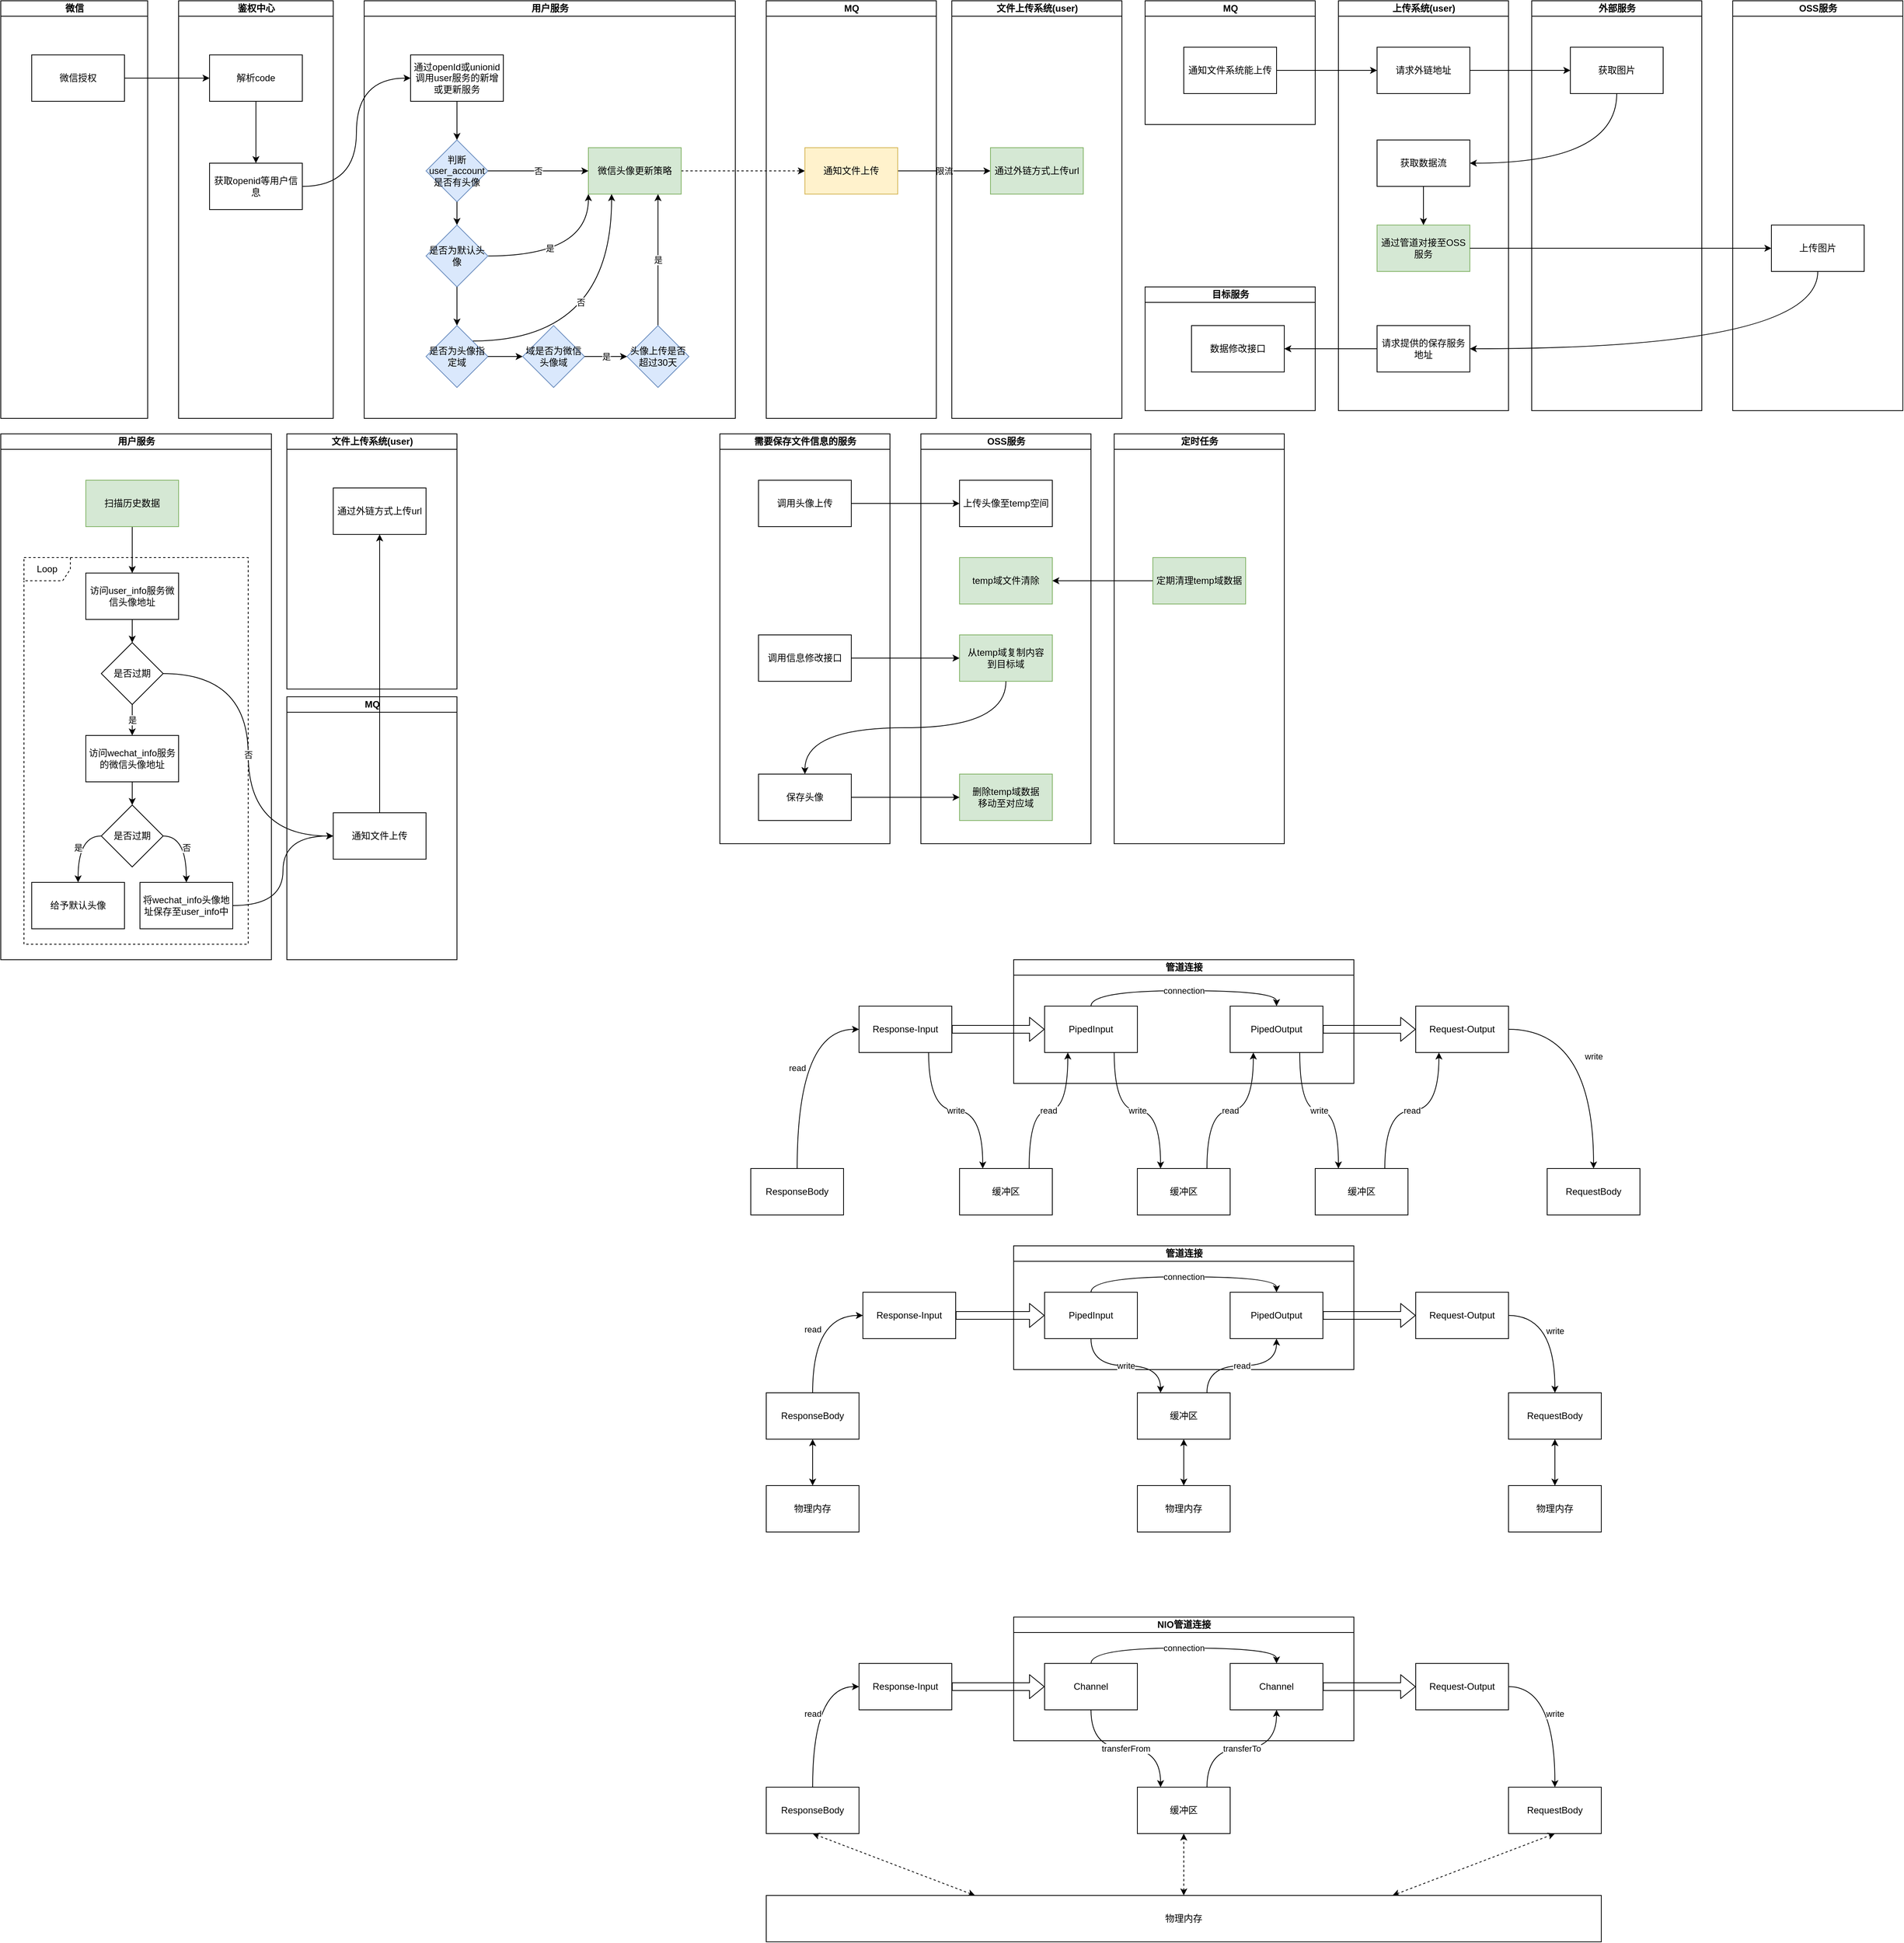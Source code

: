 <mxfile version="12.4.3" type="github" pages="1">
  <diagram id="5QiOQKNCq6tEFeVftK_o" name="第 1 页">
    <mxGraphModel dx="2013" dy="872" grid="1" gridSize="10" guides="1" tooltips="1" connect="1" arrows="1" fold="1" page="1" pageScale="1" pageWidth="1400" pageHeight="850" math="0" shadow="0">
      <root>
        <mxCell id="0"/>
        <mxCell id="1" parent="0"/>
        <mxCell id="8ZZjffh4FhQhodE5l19A-6" style="edgeStyle=orthogonalEdgeStyle;orthogonalLoop=1;jettySize=auto;html=1;exitX=1;exitY=0.5;exitDx=0;exitDy=0;curved=1;" parent="1" source="8ZZjffh4FhQhodE5l19A-4" target="8ZZjffh4FhQhodE5l19A-5" edge="1">
          <mxGeometry relative="1" as="geometry"/>
        </mxCell>
        <mxCell id="8ZZjffh4FhQhodE5l19A-25" style="edgeStyle=orthogonalEdgeStyle;orthogonalLoop=1;jettySize=auto;html=1;entryX=0;entryY=0.5;entryDx=0;entryDy=0;curved=1;dashed=1;exitX=1;exitY=0.5;exitDx=0;exitDy=0;" parent="1" source="8ZZjffh4FhQhodE5l19A-19" target="8ZZjffh4FhQhodE5l19A-23" edge="1">
          <mxGeometry relative="1" as="geometry">
            <mxPoint x="1370" y="290" as="sourcePoint"/>
          </mxGeometry>
        </mxCell>
        <mxCell id="8ZZjffh4FhQhodE5l19A-24" value="限流" style="edgeStyle=orthogonalEdgeStyle;orthogonalLoop=1;jettySize=auto;html=1;exitX=1;exitY=0.5;exitDx=0;exitDy=0;entryX=0;entryY=0.5;entryDx=0;entryDy=0;curved=1;" parent="1" source="8ZZjffh4FhQhodE5l19A-23" target="8ZZjffh4FhQhodE5l19A-21" edge="1">
          <mxGeometry relative="1" as="geometry"/>
        </mxCell>
        <mxCell id="8ZZjffh4FhQhodE5l19A-26" value="微信" style="swimlane;html=1;startSize=20;horizontal=1;containerType=tree;" parent="1" vertex="1">
          <mxGeometry x="450" y="70" width="190" height="540" as="geometry"/>
        </mxCell>
        <mxCell id="8ZZjffh4FhQhodE5l19A-4" value="微信授权" style="rounded=0;whiteSpace=wrap;html=1;" parent="8ZZjffh4FhQhodE5l19A-26" vertex="1">
          <mxGeometry x="40" y="70" width="120" height="60" as="geometry"/>
        </mxCell>
        <mxCell id="8ZZjffh4FhQhodE5l19A-27" value="鉴权中心" style="swimlane;html=1;startSize=20;horizontal=1;containerType=tree;" parent="1" vertex="1">
          <mxGeometry x="680" y="70" width="200" height="540" as="geometry"/>
        </mxCell>
        <mxCell id="8ZZjffh4FhQhodE5l19A-5" value="解析code" style="rounded=0;whiteSpace=wrap;html=1;" parent="8ZZjffh4FhQhodE5l19A-27" vertex="1">
          <mxGeometry x="40" y="70" width="120" height="60" as="geometry"/>
        </mxCell>
        <mxCell id="8ZZjffh4FhQhodE5l19A-11" value="获取openid等用户信息" style="rounded=0;whiteSpace=wrap;html=1;" parent="8ZZjffh4FhQhodE5l19A-27" vertex="1">
          <mxGeometry x="40" y="210" width="120" height="60" as="geometry"/>
        </mxCell>
        <mxCell id="8ZZjffh4FhQhodE5l19A-12" value="" style="edgeStyle=orthogonalEdgeStyle;orthogonalLoop=1;jettySize=auto;html=1;curved=1;" parent="8ZZjffh4FhQhodE5l19A-27" source="8ZZjffh4FhQhodE5l19A-5" target="8ZZjffh4FhQhodE5l19A-11" edge="1">
          <mxGeometry relative="1" as="geometry"/>
        </mxCell>
        <mxCell id="8ZZjffh4FhQhodE5l19A-33" value="用户服务" style="swimlane;html=1;startSize=20;horizontal=1;containerType=tree;" parent="1" vertex="1">
          <mxGeometry x="920" y="70" width="480" height="540" as="geometry"/>
        </mxCell>
        <mxCell id="8ZZjffh4FhQhodE5l19A-10" value="通过openId或unionid调用user服务的新增或更新服务" style="rounded=0;whiteSpace=wrap;html=1;" parent="8ZZjffh4FhQhodE5l19A-33" vertex="1">
          <mxGeometry x="60" y="70" width="120" height="60" as="geometry"/>
        </mxCell>
        <mxCell id="8ZZjffh4FhQhodE5l19A-17" value="判断user_account是否有头像" style="rhombus;whiteSpace=wrap;html=1;fillColor=#dae8fc;strokeColor=#6c8ebf;" parent="8ZZjffh4FhQhodE5l19A-33" vertex="1">
          <mxGeometry x="80" y="180" width="80" height="80" as="geometry"/>
        </mxCell>
        <mxCell id="8ZZjffh4FhQhodE5l19A-18" value="" style="edgeStyle=orthogonalEdgeStyle;orthogonalLoop=1;jettySize=auto;html=1;curved=1;" parent="8ZZjffh4FhQhodE5l19A-33" source="8ZZjffh4FhQhodE5l19A-10" target="8ZZjffh4FhQhodE5l19A-17" edge="1">
          <mxGeometry relative="1" as="geometry">
            <mxPoint x="470" y="190" as="sourcePoint"/>
            <mxPoint x="470" y="270" as="targetPoint"/>
          </mxGeometry>
        </mxCell>
        <mxCell id="8ZZjffh4FhQhodE5l19A-19" value="微信头像更新策略" style="rounded=0;whiteSpace=wrap;html=1;fillColor=#d5e8d4;strokeColor=#82b366;" parent="8ZZjffh4FhQhodE5l19A-33" vertex="1">
          <mxGeometry x="290" y="190" width="120" height="60" as="geometry"/>
        </mxCell>
        <mxCell id="8ZZjffh4FhQhodE5l19A-20" value="否" style="edgeStyle=orthogonalEdgeStyle;orthogonalLoop=1;jettySize=auto;html=1;exitX=1;exitY=0.5;exitDx=0;exitDy=0;entryX=0;entryY=0.5;entryDx=0;entryDy=0;curved=1;" parent="8ZZjffh4FhQhodE5l19A-33" source="8ZZjffh4FhQhodE5l19A-17" target="8ZZjffh4FhQhodE5l19A-19" edge="1">
          <mxGeometry relative="1" as="geometry">
            <mxPoint x="580" y="380" as="targetPoint"/>
          </mxGeometry>
        </mxCell>
        <mxCell id="3Gr7L3NR13XdELTnvV_C-3" value="" style="edgeStyle=orthogonalEdgeStyle;orthogonalLoop=1;jettySize=auto;html=1;curved=1;" edge="1" target="3Gr7L3NR13XdELTnvV_C-4" source="8ZZjffh4FhQhodE5l19A-17" parent="8ZZjffh4FhQhodE5l19A-33">
          <mxGeometry relative="1" as="geometry">
            <mxPoint x="1390" y="160" as="sourcePoint"/>
            <mxPoint x="470" y="270" as="targetPoint"/>
          </mxGeometry>
        </mxCell>
        <mxCell id="3Gr7L3NR13XdELTnvV_C-5" value="是" style="edgeStyle=orthogonalEdgeStyle;orthogonalLoop=1;jettySize=auto;html=1;exitX=1;exitY=0.5;exitDx=0;exitDy=0;entryX=0;entryY=1;entryDx=0;entryDy=0;curved=1;" edge="1" parent="8ZZjffh4FhQhodE5l19A-33" source="3Gr7L3NR13XdELTnvV_C-4" target="8ZZjffh4FhQhodE5l19A-19">
          <mxGeometry x="-0.238" y="10" relative="1" as="geometry">
            <mxPoint as="offset"/>
          </mxGeometry>
        </mxCell>
        <mxCell id="3Gr7L3NR13XdELTnvV_C-4" value="是否为默认头像" style="rhombus;whiteSpace=wrap;html=1;fillColor=#dae8fc;strokeColor=#6c8ebf;" vertex="1" parent="8ZZjffh4FhQhodE5l19A-33">
          <mxGeometry x="80" y="290" width="80" height="80" as="geometry"/>
        </mxCell>
        <mxCell id="3Gr7L3NR13XdELTnvV_C-6" value="" style="edgeStyle=orthogonalEdgeStyle;orthogonalLoop=1;jettySize=auto;html=1;curved=1;" edge="1" target="3Gr7L3NR13XdELTnvV_C-7" source="3Gr7L3NR13XdELTnvV_C-4" parent="8ZZjffh4FhQhodE5l19A-33">
          <mxGeometry relative="1" as="geometry">
            <mxPoint x="1390" y="260" as="sourcePoint"/>
            <mxPoint x="470" y="270" as="targetPoint"/>
          </mxGeometry>
        </mxCell>
        <mxCell id="3Gr7L3NR13XdELTnvV_C-8" value="否" style="edgeStyle=orthogonalEdgeStyle;curved=1;orthogonalLoop=1;jettySize=auto;html=1;exitX=1;exitY=0;exitDx=0;exitDy=0;entryX=0.25;entryY=1;entryDx=0;entryDy=0;" edge="1" parent="8ZZjffh4FhQhodE5l19A-33" source="3Gr7L3NR13XdELTnvV_C-7" target="8ZZjffh4FhQhodE5l19A-19">
          <mxGeometry x="-0.243" y="50" relative="1" as="geometry">
            <mxPoint as="offset"/>
          </mxGeometry>
        </mxCell>
        <mxCell id="3Gr7L3NR13XdELTnvV_C-7" value="是否为头像指定域" style="rhombus;whiteSpace=wrap;html=1;fillColor=#dae8fc;strokeColor=#6c8ebf;" vertex="1" parent="8ZZjffh4FhQhodE5l19A-33">
          <mxGeometry x="80" y="420" width="80" height="80" as="geometry"/>
        </mxCell>
        <mxCell id="3Gr7L3NR13XdELTnvV_C-9" value="" style="edgeStyle=orthogonalEdgeStyle;orthogonalLoop=1;jettySize=auto;html=1;curved=1;exitX=1;exitY=0.5;exitDx=0;exitDy=0;" edge="1" target="3Gr7L3NR13XdELTnvV_C-10" source="3Gr7L3NR13XdELTnvV_C-7" parent="8ZZjffh4FhQhodE5l19A-33">
          <mxGeometry relative="1" as="geometry">
            <mxPoint x="1390" y="380" as="sourcePoint"/>
            <mxPoint x="470" y="270" as="targetPoint"/>
          </mxGeometry>
        </mxCell>
        <mxCell id="3Gr7L3NR13XdELTnvV_C-10" value="域是否为微信头像域" style="rhombus;whiteSpace=wrap;html=1;fillColor=#dae8fc;strokeColor=#6c8ebf;" vertex="1" parent="8ZZjffh4FhQhodE5l19A-33">
          <mxGeometry x="205" y="420" width="80" height="80" as="geometry"/>
        </mxCell>
        <mxCell id="3Gr7L3NR13XdELTnvV_C-36" value="是" style="edgeStyle=orthogonalEdgeStyle;curved=1;orthogonalLoop=1;jettySize=auto;html=1;exitX=0.5;exitY=0;exitDx=0;exitDy=0;entryX=0.75;entryY=1;entryDx=0;entryDy=0;" edge="1" parent="8ZZjffh4FhQhodE5l19A-33" source="3Gr7L3NR13XdELTnvV_C-34" target="8ZZjffh4FhQhodE5l19A-19">
          <mxGeometry relative="1" as="geometry"/>
        </mxCell>
        <mxCell id="3Gr7L3NR13XdELTnvV_C-34" value="头像上传是否超过30天" style="rhombus;whiteSpace=wrap;html=1;fillColor=#dae8fc;strokeColor=#6c8ebf;" vertex="1" parent="8ZZjffh4FhQhodE5l19A-33">
          <mxGeometry x="340" y="420" width="80" height="80" as="geometry"/>
        </mxCell>
        <mxCell id="3Gr7L3NR13XdELTnvV_C-35" value="是" style="edgeStyle=orthogonalEdgeStyle;orthogonalLoop=1;jettySize=auto;html=1;curved=1;exitX=1;exitY=0.5;exitDx=0;exitDy=0;" edge="1" parent="8ZZjffh4FhQhodE5l19A-33" source="3Gr7L3NR13XdELTnvV_C-10" target="3Gr7L3NR13XdELTnvV_C-34">
          <mxGeometry relative="1" as="geometry">
            <mxPoint x="470" y="380" as="sourcePoint"/>
            <mxPoint x="490" y="380" as="targetPoint"/>
          </mxGeometry>
        </mxCell>
        <mxCell id="8ZZjffh4FhQhodE5l19A-13" style="edgeStyle=orthogonalEdgeStyle;orthogonalLoop=1;jettySize=auto;html=1;exitX=1;exitY=0.5;exitDx=0;exitDy=0;curved=1;entryX=0;entryY=0.5;entryDx=0;entryDy=0;" parent="1" source="8ZZjffh4FhQhodE5l19A-11" target="8ZZjffh4FhQhodE5l19A-10" edge="1">
          <mxGeometry relative="1" as="geometry"/>
        </mxCell>
        <mxCell id="8ZZjffh4FhQhodE5l19A-38" value="MQ" style="swimlane;html=1;startSize=20;horizontal=1;containerType=tree;" parent="1" vertex="1">
          <mxGeometry x="1440" y="70" width="220" height="540" as="geometry"/>
        </mxCell>
        <mxCell id="8ZZjffh4FhQhodE5l19A-23" value="通知文件上传" style="rounded=0;whiteSpace=wrap;html=1;fillColor=#fff2cc;strokeColor=#d6b656;" parent="8ZZjffh4FhQhodE5l19A-38" vertex="1">
          <mxGeometry x="50" y="190" width="120" height="60" as="geometry"/>
        </mxCell>
        <mxCell id="8ZZjffh4FhQhodE5l19A-39" value="文件上传系统(user)" style="swimlane;html=1;startSize=20;horizontal=1;containerType=tree;" parent="1" vertex="1">
          <mxGeometry x="1680" y="70" width="220" height="540" as="geometry"/>
        </mxCell>
        <mxCell id="8ZZjffh4FhQhodE5l19A-21" value="通过外链方式上传url" style="rounded=0;whiteSpace=wrap;html=1;fillColor=#d5e8d4;strokeColor=#82b366;" parent="8ZZjffh4FhQhodE5l19A-39" vertex="1">
          <mxGeometry x="50" y="190" width="120" height="60" as="geometry"/>
        </mxCell>
        <mxCell id="8ZZjffh4FhQhodE5l19A-45" value="用户服务" style="swimlane;html=1;startSize=20;horizontal=1;containerType=tree;" parent="1" vertex="1">
          <mxGeometry x="450" y="630" width="350" height="680" as="geometry"/>
        </mxCell>
        <mxCell id="8ZZjffh4FhQhodE5l19A-64" value="Loop" style="shape=umlFrame;whiteSpace=wrap;html=1;dashed=1;" parent="8ZZjffh4FhQhodE5l19A-45" vertex="1">
          <mxGeometry x="30" y="160" width="290" height="500" as="geometry"/>
        </mxCell>
        <mxCell id="8ZZjffh4FhQhodE5l19A-50" style="edgeStyle=orthogonalEdgeStyle;curved=1;orthogonalLoop=1;jettySize=auto;html=1;exitX=0.5;exitY=1;exitDx=0;exitDy=0;entryX=0.5;entryY=0;entryDx=0;entryDy=0;" parent="8ZZjffh4FhQhodE5l19A-45" source="8ZZjffh4FhQhodE5l19A-46" target="8ZZjffh4FhQhodE5l19A-47" edge="1">
          <mxGeometry relative="1" as="geometry"/>
        </mxCell>
        <mxCell id="8ZZjffh4FhQhodE5l19A-46" value="扫描历史数据" style="rounded=0;whiteSpace=wrap;html=1;fillColor=#d5e8d4;strokeColor=#82b366;" parent="8ZZjffh4FhQhodE5l19A-45" vertex="1">
          <mxGeometry x="110" y="60" width="120" height="60" as="geometry"/>
        </mxCell>
        <mxCell id="8ZZjffh4FhQhodE5l19A-49" style="edgeStyle=orthogonalEdgeStyle;curved=1;orthogonalLoop=1;jettySize=auto;html=1;exitX=0.5;exitY=1;exitDx=0;exitDy=0;entryX=0.5;entryY=0;entryDx=0;entryDy=0;" parent="8ZZjffh4FhQhodE5l19A-45" source="8ZZjffh4FhQhodE5l19A-47" target="8ZZjffh4FhQhodE5l19A-48" edge="1">
          <mxGeometry relative="1" as="geometry"/>
        </mxCell>
        <mxCell id="8ZZjffh4FhQhodE5l19A-47" value="访问user_info服务微信头像地址" style="rounded=0;whiteSpace=wrap;html=1;" parent="8ZZjffh4FhQhodE5l19A-45" vertex="1">
          <mxGeometry x="110" y="180" width="120" height="60" as="geometry"/>
        </mxCell>
        <mxCell id="8ZZjffh4FhQhodE5l19A-75" value="是" style="edgeStyle=orthogonalEdgeStyle;curved=1;orthogonalLoop=1;jettySize=auto;html=1;exitX=0.5;exitY=1;exitDx=0;exitDy=0;entryX=0.5;entryY=0;entryDx=0;entryDy=0;" parent="8ZZjffh4FhQhodE5l19A-45" source="8ZZjffh4FhQhodE5l19A-48" target="8ZZjffh4FhQhodE5l19A-74" edge="1">
          <mxGeometry relative="1" as="geometry"/>
        </mxCell>
        <mxCell id="8ZZjffh4FhQhodE5l19A-48" value="是否过期" style="rhombus;whiteSpace=wrap;html=1;" parent="8ZZjffh4FhQhodE5l19A-45" vertex="1">
          <mxGeometry x="130" y="270" width="80" height="80" as="geometry"/>
        </mxCell>
        <mxCell id="8ZZjffh4FhQhodE5l19A-78" value="是" style="edgeStyle=orthogonalEdgeStyle;curved=1;orthogonalLoop=1;jettySize=auto;html=1;exitX=0;exitY=0.5;exitDx=0;exitDy=0;" parent="8ZZjffh4FhQhodE5l19A-45" source="8ZZjffh4FhQhodE5l19A-71" target="8ZZjffh4FhQhodE5l19A-77" edge="1">
          <mxGeometry relative="1" as="geometry"/>
        </mxCell>
        <mxCell id="8ZZjffh4FhQhodE5l19A-71" value="&lt;span style=&quot;white-space: normal&quot;&gt;是否过期&lt;/span&gt;" style="rhombus;whiteSpace=wrap;html=1;" parent="8ZZjffh4FhQhodE5l19A-45" vertex="1">
          <mxGeometry x="130" y="480" width="80" height="80" as="geometry"/>
        </mxCell>
        <mxCell id="8ZZjffh4FhQhodE5l19A-76" style="edgeStyle=orthogonalEdgeStyle;curved=1;orthogonalLoop=1;jettySize=auto;html=1;exitX=0.5;exitY=1;exitDx=0;exitDy=0;entryX=0.5;entryY=0;entryDx=0;entryDy=0;" parent="8ZZjffh4FhQhodE5l19A-45" source="8ZZjffh4FhQhodE5l19A-74" target="8ZZjffh4FhQhodE5l19A-71" edge="1">
          <mxGeometry relative="1" as="geometry"/>
        </mxCell>
        <mxCell id="8ZZjffh4FhQhodE5l19A-74" value="访问wechat_info服务的微信头像地址" style="rounded=0;whiteSpace=wrap;html=1;" parent="8ZZjffh4FhQhodE5l19A-45" vertex="1">
          <mxGeometry x="110" y="390" width="120" height="60" as="geometry"/>
        </mxCell>
        <mxCell id="8ZZjffh4FhQhodE5l19A-77" value="给予默认头像" style="rounded=0;whiteSpace=wrap;html=1;" parent="8ZZjffh4FhQhodE5l19A-45" vertex="1">
          <mxGeometry x="40" y="580" width="120" height="60" as="geometry"/>
        </mxCell>
        <mxCell id="8ZZjffh4FhQhodE5l19A-80" value="将wechat_info头像地址保存至user_info中" style="rounded=0;whiteSpace=wrap;html=1;" parent="8ZZjffh4FhQhodE5l19A-45" vertex="1">
          <mxGeometry x="180" y="580" width="120" height="60" as="geometry"/>
        </mxCell>
        <mxCell id="8ZZjffh4FhQhodE5l19A-79" value="否" style="edgeStyle=orthogonalEdgeStyle;curved=1;orthogonalLoop=1;jettySize=auto;html=1;exitX=1;exitY=0.5;exitDx=0;exitDy=0;" parent="8ZZjffh4FhQhodE5l19A-45" source="8ZZjffh4FhQhodE5l19A-71" target="8ZZjffh4FhQhodE5l19A-80" edge="1">
          <mxGeometry relative="1" as="geometry"/>
        </mxCell>
        <mxCell id="8ZZjffh4FhQhodE5l19A-51" value="MQ" style="swimlane;html=1;startSize=20;horizontal=1;containerType=tree;" parent="1" vertex="1">
          <mxGeometry x="820" y="970" width="220" height="340" as="geometry"/>
        </mxCell>
        <mxCell id="8ZZjffh4FhQhodE5l19A-61" value="&lt;span style=&quot;white-space: normal&quot;&gt;通知文件上传&lt;/span&gt;" style="rounded=0;whiteSpace=wrap;html=1;" parent="8ZZjffh4FhQhodE5l19A-51" vertex="1">
          <mxGeometry x="60" y="150.0" width="120" height="60" as="geometry"/>
        </mxCell>
        <mxCell id="8ZZjffh4FhQhodE5l19A-57" value="文件上传系统(user)" style="swimlane;html=1;startSize=20;horizontal=1;containerType=tree;" parent="1" vertex="1">
          <mxGeometry x="820" y="630" width="220" height="330" as="geometry"/>
        </mxCell>
        <mxCell id="3Gr7L3NR13XdELTnvV_C-45" value="通过外链方式上传url" style="rounded=0;whiteSpace=wrap;html=1;" vertex="1" parent="8ZZjffh4FhQhodE5l19A-57">
          <mxGeometry x="60" y="70.0" width="120" height="60" as="geometry"/>
        </mxCell>
        <mxCell id="8ZZjffh4FhQhodE5l19A-62" value="否" style="edgeStyle=orthogonalEdgeStyle;curved=1;orthogonalLoop=1;jettySize=auto;html=1;exitX=1;exitY=0.5;exitDx=0;exitDy=0;entryX=0;entryY=0.5;entryDx=0;entryDy=0;" parent="1" source="8ZZjffh4FhQhodE5l19A-48" target="8ZZjffh4FhQhodE5l19A-61" edge="1">
          <mxGeometry relative="1" as="geometry"/>
        </mxCell>
        <mxCell id="8ZZjffh4FhQhodE5l19A-81" style="edgeStyle=orthogonalEdgeStyle;curved=1;orthogonalLoop=1;jettySize=auto;html=1;exitX=1;exitY=0.5;exitDx=0;exitDy=0;entryX=0;entryY=0.5;entryDx=0;entryDy=0;" parent="1" source="8ZZjffh4FhQhodE5l19A-80" target="8ZZjffh4FhQhodE5l19A-61" edge="1">
          <mxGeometry relative="1" as="geometry"/>
        </mxCell>
        <mxCell id="8ZZjffh4FhQhodE5l19A-86" style="edgeStyle=orthogonalEdgeStyle;curved=1;orthogonalLoop=1;jettySize=auto;html=1;exitX=1;exitY=0.5;exitDx=0;exitDy=0;entryX=0;entryY=0.5;entryDx=0;entryDy=0;" parent="1" source="8ZZjffh4FhQhodE5l19A-82" target="8ZZjffh4FhQhodE5l19A-83" edge="1">
          <mxGeometry relative="1" as="geometry"/>
        </mxCell>
        <mxCell id="8ZZjffh4FhQhodE5l19A-99" value="需要保存文件信息的服务" style="swimlane;html=1;startSize=20;horizontal=1;containerType=tree;" parent="1" vertex="1">
          <mxGeometry x="1380" y="630" width="220" height="530" as="geometry"/>
        </mxCell>
        <mxCell id="8ZZjffh4FhQhodE5l19A-93" value="&lt;span style=&quot;white-space: normal&quot;&gt;保存头像&lt;/span&gt;" style="rounded=0;whiteSpace=wrap;html=1;" parent="8ZZjffh4FhQhodE5l19A-99" vertex="1">
          <mxGeometry x="50" y="440" width="120" height="60" as="geometry"/>
        </mxCell>
        <mxCell id="8ZZjffh4FhQhodE5l19A-87" value="调用信息修改接口" style="rounded=0;whiteSpace=wrap;html=1;" parent="8ZZjffh4FhQhodE5l19A-99" vertex="1">
          <mxGeometry x="50" y="260" width="120" height="60" as="geometry"/>
        </mxCell>
        <mxCell id="8ZZjffh4FhQhodE5l19A-82" value="调用头像上传" style="rounded=0;whiteSpace=wrap;html=1;" parent="8ZZjffh4FhQhodE5l19A-99" vertex="1">
          <mxGeometry x="50" y="60" width="120" height="60" as="geometry"/>
        </mxCell>
        <mxCell id="8ZZjffh4FhQhodE5l19A-100" value="OSS服务" style="swimlane;html=1;startSize=20;horizontal=1;containerType=tree;" parent="1" vertex="1">
          <mxGeometry x="1640" y="630" width="220" height="530" as="geometry"/>
        </mxCell>
        <mxCell id="8ZZjffh4FhQhodE5l19A-84" value="&lt;span style=&quot;white-space: normal&quot;&gt;删除temp域数据&lt;br&gt;移动至对应域&lt;/span&gt;" style="rounded=0;whiteSpace=wrap;html=1;fillColor=#d5e8d4;strokeColor=#82b366;" parent="8ZZjffh4FhQhodE5l19A-100" vertex="1">
          <mxGeometry x="50" y="440" width="120" height="60" as="geometry"/>
        </mxCell>
        <mxCell id="8ZZjffh4FhQhodE5l19A-83" value="上传头像至temp空间" style="rounded=0;whiteSpace=wrap;html=1;" parent="8ZZjffh4FhQhodE5l19A-100" vertex="1">
          <mxGeometry x="50" y="60" width="120" height="60" as="geometry"/>
        </mxCell>
        <mxCell id="8ZZjffh4FhQhodE5l19A-103" value="temp域文件清除" style="rounded=0;whiteSpace=wrap;html=1;fillColor=#d5e8d4;strokeColor=#82b366;" parent="8ZZjffh4FhQhodE5l19A-100" vertex="1">
          <mxGeometry x="50" y="160" width="120" height="60" as="geometry"/>
        </mxCell>
        <mxCell id="eI7mus1kidWZfxJl5KdE-4" value="从temp域复制内容&lt;br&gt;到目标域" style="rounded=0;whiteSpace=wrap;html=1;fillColor=#d5e8d4;strokeColor=#82b366;" parent="8ZZjffh4FhQhodE5l19A-100" vertex="1">
          <mxGeometry x="50" y="260" width="120" height="60" as="geometry"/>
        </mxCell>
        <mxCell id="8ZZjffh4FhQhodE5l19A-101" value="定时任务" style="swimlane;html=1;startSize=20;horizontal=1;containerType=tree;" parent="1" vertex="1">
          <mxGeometry x="1890" y="630" width="220" height="530" as="geometry"/>
        </mxCell>
        <mxCell id="8ZZjffh4FhQhodE5l19A-98" value="定期清理temp域数据" style="rounded=0;whiteSpace=wrap;html=1;fillColor=#d5e8d4;strokeColor=#82b366;" parent="8ZZjffh4FhQhodE5l19A-101" vertex="1">
          <mxGeometry x="50" y="160" width="120" height="60" as="geometry"/>
        </mxCell>
        <mxCell id="8ZZjffh4FhQhodE5l19A-104" style="edgeStyle=orthogonalEdgeStyle;curved=1;orthogonalLoop=1;jettySize=auto;html=1;exitX=0;exitY=0.5;exitDx=0;exitDy=0;entryX=1;entryY=0.5;entryDx=0;entryDy=0;" parent="1" source="8ZZjffh4FhQhodE5l19A-98" target="8ZZjffh4FhQhodE5l19A-103" edge="1">
          <mxGeometry relative="1" as="geometry"/>
        </mxCell>
        <mxCell id="8ZZjffh4FhQhodE5l19A-118" value="write" style="edgeStyle=orthogonalEdgeStyle;curved=1;orthogonalLoop=1;jettySize=auto;html=1;entryX=0.25;entryY=0;entryDx=0;entryDy=0;exitX=0.75;exitY=1;exitDx=0;exitDy=0;" parent="1" source="8ZZjffh4FhQhodE5l19A-105" target="8ZZjffh4FhQhodE5l19A-117" edge="1">
          <mxGeometry relative="1" as="geometry">
            <mxPoint x="1671" y="1420" as="sourcePoint"/>
          </mxGeometry>
        </mxCell>
        <mxCell id="8ZZjffh4FhQhodE5l19A-105" value="Response-Input" style="rounded=0;whiteSpace=wrap;html=1;" parent="1" vertex="1">
          <mxGeometry x="1560" y="1370" width="120" height="60" as="geometry"/>
        </mxCell>
        <mxCell id="8ZZjffh4FhQhodE5l19A-127" value="write" style="edgeStyle=orthogonalEdgeStyle;curved=1;orthogonalLoop=1;jettySize=auto;html=1;exitX=1;exitY=0.5;exitDx=0;exitDy=0;" parent="1" source="8ZZjffh4FhQhodE5l19A-108" target="8ZZjffh4FhQhodE5l19A-126" edge="1">
          <mxGeometry relative="1" as="geometry"/>
        </mxCell>
        <mxCell id="8ZZjffh4FhQhodE5l19A-108" value="Request-Output" style="rounded=0;whiteSpace=wrap;html=1;" parent="1" vertex="1">
          <mxGeometry x="2280" y="1370" width="120" height="60" as="geometry"/>
        </mxCell>
        <mxCell id="8ZZjffh4FhQhodE5l19A-110" value="管道连接" style="swimlane;html=1;startSize=20;horizontal=1;containerType=tree;" parent="1" vertex="1">
          <mxGeometry x="1760" y="1310" width="440" height="160" as="geometry"/>
        </mxCell>
        <mxCell id="8ZZjffh4FhQhodE5l19A-107" value="PipedOutput" style="rounded=0;whiteSpace=wrap;html=1;" parent="8ZZjffh4FhQhodE5l19A-110" vertex="1">
          <mxGeometry x="279.97" y="60" width="120" height="60" as="geometry"/>
        </mxCell>
        <mxCell id="8ZZjffh4FhQhodE5l19A-106" value="PipedInput" style="rounded=0;whiteSpace=wrap;html=1;" parent="8ZZjffh4FhQhodE5l19A-110" vertex="1">
          <mxGeometry x="40.03" y="60" width="120" height="60" as="geometry"/>
        </mxCell>
        <mxCell id="8ZZjffh4FhQhodE5l19A-109" value="connection" style="edgeStyle=orthogonalEdgeStyle;curved=1;orthogonalLoop=1;jettySize=auto;html=1;exitX=0.5;exitY=0;exitDx=0;exitDy=0;entryX=0.5;entryY=0;entryDx=0;entryDy=0;" parent="8ZZjffh4FhQhodE5l19A-110" source="8ZZjffh4FhQhodE5l19A-106" target="8ZZjffh4FhQhodE5l19A-107" edge="1">
          <mxGeometry relative="1" as="geometry"/>
        </mxCell>
        <mxCell id="8ZZjffh4FhQhodE5l19A-116" value="read" style="edgeStyle=orthogonalEdgeStyle;curved=1;orthogonalLoop=1;jettySize=auto;html=1;exitX=0.5;exitY=0;exitDx=0;exitDy=0;entryX=0;entryY=0.5;entryDx=0;entryDy=0;" parent="1" source="8ZZjffh4FhQhodE5l19A-115" target="8ZZjffh4FhQhodE5l19A-105" edge="1">
          <mxGeometry relative="1" as="geometry"/>
        </mxCell>
        <mxCell id="8ZZjffh4FhQhodE5l19A-115" value="ResponseBody" style="rounded=0;whiteSpace=wrap;html=1;" parent="1" vertex="1">
          <mxGeometry x="1420" y="1580" width="120" height="60" as="geometry"/>
        </mxCell>
        <mxCell id="8ZZjffh4FhQhodE5l19A-119" value="read" style="edgeStyle=orthogonalEdgeStyle;curved=1;orthogonalLoop=1;jettySize=auto;html=1;exitX=0.75;exitY=0;exitDx=0;exitDy=0;entryX=0.25;entryY=1;entryDx=0;entryDy=0;" parent="1" source="8ZZjffh4FhQhodE5l19A-117" target="8ZZjffh4FhQhodE5l19A-106" edge="1">
          <mxGeometry relative="1" as="geometry"/>
        </mxCell>
        <mxCell id="8ZZjffh4FhQhodE5l19A-117" value="缓冲区" style="rounded=0;whiteSpace=wrap;html=1;" parent="1" vertex="1">
          <mxGeometry x="1690" y="1580" width="120" height="60" as="geometry"/>
        </mxCell>
        <mxCell id="8ZZjffh4FhQhodE5l19A-122" value="read" style="edgeStyle=orthogonalEdgeStyle;curved=1;orthogonalLoop=1;jettySize=auto;html=1;exitX=0.75;exitY=0;exitDx=0;exitDy=0;entryX=0.25;entryY=1;entryDx=0;entryDy=0;" parent="1" source="8ZZjffh4FhQhodE5l19A-120" target="8ZZjffh4FhQhodE5l19A-107" edge="1">
          <mxGeometry relative="1" as="geometry"/>
        </mxCell>
        <mxCell id="8ZZjffh4FhQhodE5l19A-120" value="缓冲区" style="rounded=0;whiteSpace=wrap;html=1;" parent="1" vertex="1">
          <mxGeometry x="1919.97" y="1580" width="120" height="60" as="geometry"/>
        </mxCell>
        <mxCell id="8ZZjffh4FhQhodE5l19A-121" value="write" style="edgeStyle=orthogonalEdgeStyle;curved=1;orthogonalLoop=1;jettySize=auto;html=1;exitX=0.75;exitY=1;exitDx=0;exitDy=0;entryX=0.25;entryY=0;entryDx=0;entryDy=0;" parent="1" source="8ZZjffh4FhQhodE5l19A-106" target="8ZZjffh4FhQhodE5l19A-120" edge="1">
          <mxGeometry relative="1" as="geometry"/>
        </mxCell>
        <mxCell id="8ZZjffh4FhQhodE5l19A-125" value="read" style="edgeStyle=orthogonalEdgeStyle;curved=1;orthogonalLoop=1;jettySize=auto;html=1;exitX=0.75;exitY=0;exitDx=0;exitDy=0;entryX=0.25;entryY=1;entryDx=0;entryDy=0;" parent="1" source="8ZZjffh4FhQhodE5l19A-123" target="8ZZjffh4FhQhodE5l19A-108" edge="1">
          <mxGeometry relative="1" as="geometry"/>
        </mxCell>
        <mxCell id="8ZZjffh4FhQhodE5l19A-123" value="缓冲区" style="rounded=0;whiteSpace=wrap;html=1;" parent="1" vertex="1">
          <mxGeometry x="2150" y="1580" width="120" height="60" as="geometry"/>
        </mxCell>
        <mxCell id="8ZZjffh4FhQhodE5l19A-124" value="write" style="edgeStyle=orthogonalEdgeStyle;curved=1;orthogonalLoop=1;jettySize=auto;html=1;exitX=0.75;exitY=1;exitDx=0;exitDy=0;entryX=0.25;entryY=0;entryDx=0;entryDy=0;" parent="1" source="8ZZjffh4FhQhodE5l19A-107" target="8ZZjffh4FhQhodE5l19A-123" edge="1">
          <mxGeometry relative="1" as="geometry"/>
        </mxCell>
        <mxCell id="8ZZjffh4FhQhodE5l19A-126" value="RequestBody" style="rounded=0;whiteSpace=wrap;html=1;" parent="1" vertex="1">
          <mxGeometry x="2450" y="1580" width="120" height="60" as="geometry"/>
        </mxCell>
        <mxCell id="8ZZjffh4FhQhodE5l19A-130" value="" style="shape=flexArrow;endArrow=classic;html=1;exitX=1;exitY=0.5;exitDx=0;exitDy=0;" parent="1" source="8ZZjffh4FhQhodE5l19A-105" target="8ZZjffh4FhQhodE5l19A-106" edge="1">
          <mxGeometry width="50" height="50" relative="1" as="geometry">
            <mxPoint x="1590" y="1310" as="sourcePoint"/>
            <mxPoint x="1640" y="1260" as="targetPoint"/>
          </mxGeometry>
        </mxCell>
        <mxCell id="8ZZjffh4FhQhodE5l19A-132" value="" style="shape=flexArrow;endArrow=classic;html=1;exitX=1;exitY=0.5;exitDx=0;exitDy=0;entryX=0;entryY=0.5;entryDx=0;entryDy=0;" parent="1" source="8ZZjffh4FhQhodE5l19A-107" target="8ZZjffh4FhQhodE5l19A-108" edge="1">
          <mxGeometry width="50" height="50" relative="1" as="geometry">
            <mxPoint x="1670" y="1260" as="sourcePoint"/>
            <mxPoint x="1790.03" y="1260" as="targetPoint"/>
          </mxGeometry>
        </mxCell>
        <mxCell id="8ZZjffh4FhQhodE5l19A-134" value="Response-Input" style="rounded=0;whiteSpace=wrap;html=1;" parent="1" vertex="1">
          <mxGeometry x="1565" y="1740" width="120" height="60" as="geometry"/>
        </mxCell>
        <mxCell id="8ZZjffh4FhQhodE5l19A-135" value="write" style="edgeStyle=orthogonalEdgeStyle;curved=1;orthogonalLoop=1;jettySize=auto;html=1;exitX=1;exitY=0.5;exitDx=0;exitDy=0;" parent="1" source="8ZZjffh4FhQhodE5l19A-136" target="8ZZjffh4FhQhodE5l19A-151" edge="1">
          <mxGeometry relative="1" as="geometry"/>
        </mxCell>
        <mxCell id="8ZZjffh4FhQhodE5l19A-136" value="Request-Output" style="rounded=0;whiteSpace=wrap;html=1;" parent="1" vertex="1">
          <mxGeometry x="2280" y="1740" width="120" height="60" as="geometry"/>
        </mxCell>
        <mxCell id="8ZZjffh4FhQhodE5l19A-137" value="管道连接" style="swimlane;html=1;startSize=20;horizontal=1;containerType=tree;" parent="1" vertex="1">
          <mxGeometry x="1759.97" y="1680" width="440" height="160" as="geometry"/>
        </mxCell>
        <mxCell id="8ZZjffh4FhQhodE5l19A-138" value="PipedOutput" style="rounded=0;whiteSpace=wrap;html=1;" parent="8ZZjffh4FhQhodE5l19A-137" vertex="1">
          <mxGeometry x="279.97" y="60" width="120" height="60" as="geometry"/>
        </mxCell>
        <mxCell id="8ZZjffh4FhQhodE5l19A-139" value="PipedInput" style="rounded=0;whiteSpace=wrap;html=1;" parent="8ZZjffh4FhQhodE5l19A-137" vertex="1">
          <mxGeometry x="40.03" y="60" width="120" height="60" as="geometry"/>
        </mxCell>
        <mxCell id="8ZZjffh4FhQhodE5l19A-140" value="connection" style="edgeStyle=orthogonalEdgeStyle;curved=1;orthogonalLoop=1;jettySize=auto;html=1;exitX=0.5;exitY=0;exitDx=0;exitDy=0;entryX=0.5;entryY=0;entryDx=0;entryDy=0;" parent="8ZZjffh4FhQhodE5l19A-137" source="8ZZjffh4FhQhodE5l19A-139" target="8ZZjffh4FhQhodE5l19A-138" edge="1">
          <mxGeometry relative="1" as="geometry"/>
        </mxCell>
        <mxCell id="8ZZjffh4FhQhodE5l19A-141" value="read" style="edgeStyle=orthogonalEdgeStyle;curved=1;orthogonalLoop=1;jettySize=auto;html=1;exitX=0.5;exitY=0;exitDx=0;exitDy=0;entryX=0;entryY=0.5;entryDx=0;entryDy=0;" parent="1" source="8ZZjffh4FhQhodE5l19A-142" target="8ZZjffh4FhQhodE5l19A-134" edge="1">
          <mxGeometry relative="1" as="geometry"/>
        </mxCell>
        <mxCell id="8ZZjffh4FhQhodE5l19A-142" value="ResponseBody" style="rounded=0;whiteSpace=wrap;html=1;" parent="1" vertex="1">
          <mxGeometry x="1440" y="1870" width="120" height="60" as="geometry"/>
        </mxCell>
        <mxCell id="8ZZjffh4FhQhodE5l19A-145" value="read" style="edgeStyle=orthogonalEdgeStyle;curved=1;orthogonalLoop=1;jettySize=auto;html=1;exitX=0.75;exitY=0;exitDx=0;exitDy=0;entryX=0.5;entryY=1;entryDx=0;entryDy=0;" parent="1" source="8ZZjffh4FhQhodE5l19A-146" target="8ZZjffh4FhQhodE5l19A-138" edge="1">
          <mxGeometry relative="1" as="geometry"/>
        </mxCell>
        <mxCell id="8ZZjffh4FhQhodE5l19A-146" value="缓冲区" style="rounded=0;whiteSpace=wrap;html=1;" parent="1" vertex="1">
          <mxGeometry x="1919.98" y="1870" width="120" height="60" as="geometry"/>
        </mxCell>
        <mxCell id="8ZZjffh4FhQhodE5l19A-147" value="write" style="edgeStyle=orthogonalEdgeStyle;curved=1;orthogonalLoop=1;jettySize=auto;html=1;exitX=0.5;exitY=1;exitDx=0;exitDy=0;entryX=0.25;entryY=0;entryDx=0;entryDy=0;" parent="1" source="8ZZjffh4FhQhodE5l19A-139" target="8ZZjffh4FhQhodE5l19A-146" edge="1">
          <mxGeometry relative="1" as="geometry"/>
        </mxCell>
        <mxCell id="8ZZjffh4FhQhodE5l19A-151" value="RequestBody" style="rounded=0;whiteSpace=wrap;html=1;" parent="1" vertex="1">
          <mxGeometry x="2400" y="1870" width="120" height="60" as="geometry"/>
        </mxCell>
        <mxCell id="8ZZjffh4FhQhodE5l19A-152" value="" style="shape=flexArrow;endArrow=classic;html=1;exitX=1;exitY=0.5;exitDx=0;exitDy=0;" parent="1" source="8ZZjffh4FhQhodE5l19A-134" target="8ZZjffh4FhQhodE5l19A-139" edge="1">
          <mxGeometry width="50" height="50" relative="1" as="geometry">
            <mxPoint x="1595" y="1680" as="sourcePoint"/>
            <mxPoint x="1645" y="1630" as="targetPoint"/>
          </mxGeometry>
        </mxCell>
        <mxCell id="8ZZjffh4FhQhodE5l19A-153" value="" style="shape=flexArrow;endArrow=classic;html=1;exitX=1;exitY=0.5;exitDx=0;exitDy=0;entryX=0;entryY=0.5;entryDx=0;entryDy=0;" parent="1" source="8ZZjffh4FhQhodE5l19A-138" target="8ZZjffh4FhQhodE5l19A-136" edge="1">
          <mxGeometry width="50" height="50" relative="1" as="geometry">
            <mxPoint x="1675" y="1630" as="sourcePoint"/>
            <mxPoint x="1795.03" y="1630" as="targetPoint"/>
          </mxGeometry>
        </mxCell>
        <mxCell id="8ZZjffh4FhQhodE5l19A-154" value="物理内存" style="rounded=0;whiteSpace=wrap;html=1;" parent="1" vertex="1">
          <mxGeometry x="1440" y="1990" width="120" height="60" as="geometry"/>
        </mxCell>
        <mxCell id="8ZZjffh4FhQhodE5l19A-155" value="&lt;span style=&quot;white-space: normal&quot;&gt;物理内存&lt;/span&gt;" style="rounded=0;whiteSpace=wrap;html=1;" parent="1" vertex="1">
          <mxGeometry x="1920.01" y="1990" width="120" height="60" as="geometry"/>
        </mxCell>
        <mxCell id="8ZZjffh4FhQhodE5l19A-156" value="&lt;span style=&quot;white-space: normal&quot;&gt;物理内存&lt;/span&gt;" style="rounded=0;whiteSpace=wrap;html=1;" parent="1" vertex="1">
          <mxGeometry x="2400" y="1990" width="120" height="60" as="geometry"/>
        </mxCell>
        <mxCell id="8ZZjffh4FhQhodE5l19A-158" value="" style="endArrow=classic;startArrow=classic;html=1;" parent="1" source="8ZZjffh4FhQhodE5l19A-155" target="8ZZjffh4FhQhodE5l19A-146" edge="1">
          <mxGeometry width="50" height="50" relative="1" as="geometry">
            <mxPoint x="1979.42" y="2030" as="sourcePoint"/>
            <mxPoint x="1979.42" y="1930" as="targetPoint"/>
          </mxGeometry>
        </mxCell>
        <mxCell id="8ZZjffh4FhQhodE5l19A-160" value="" style="endArrow=classic;startArrow=classic;html=1;entryX=0.5;entryY=1;entryDx=0;entryDy=0;" parent="1" source="8ZZjffh4FhQhodE5l19A-156" target="8ZZjffh4FhQhodE5l19A-151" edge="1">
          <mxGeometry width="50" height="50" relative="1" as="geometry">
            <mxPoint x="2289.434" y="2050" as="sourcePoint"/>
            <mxPoint x="2289.416" y="1950" as="targetPoint"/>
          </mxGeometry>
        </mxCell>
        <mxCell id="8ZZjffh4FhQhodE5l19A-161" value="" style="endArrow=classic;startArrow=classic;html=1;entryX=0.5;entryY=1;entryDx=0;entryDy=0;exitX=0.5;exitY=0;exitDx=0;exitDy=0;" parent="1" source="8ZZjffh4FhQhodE5l19A-154" target="8ZZjffh4FhQhodE5l19A-142" edge="1">
          <mxGeometry width="50" height="50" relative="1" as="geometry">
            <mxPoint x="1665" y="2020" as="sourcePoint"/>
            <mxPoint x="1715" y="1970" as="targetPoint"/>
          </mxGeometry>
        </mxCell>
        <mxCell id="8ZZjffh4FhQhodE5l19A-204" value="Response-Input" style="rounded=0;whiteSpace=wrap;html=1;" parent="1" vertex="1">
          <mxGeometry x="1560" y="2220" width="120" height="60" as="geometry"/>
        </mxCell>
        <mxCell id="8ZZjffh4FhQhodE5l19A-205" value="write" style="edgeStyle=orthogonalEdgeStyle;curved=1;orthogonalLoop=1;jettySize=auto;html=1;exitX=1;exitY=0.5;exitDx=0;exitDy=0;" parent="1" source="8ZZjffh4FhQhodE5l19A-206" target="8ZZjffh4FhQhodE5l19A-216" edge="1">
          <mxGeometry relative="1" as="geometry"/>
        </mxCell>
        <mxCell id="8ZZjffh4FhQhodE5l19A-206" value="Request-Output" style="rounded=0;whiteSpace=wrap;html=1;" parent="1" vertex="1">
          <mxGeometry x="2280" y="2220" width="120" height="60" as="geometry"/>
        </mxCell>
        <mxCell id="8ZZjffh4FhQhodE5l19A-207" value="NIO管道连接" style="swimlane;html=1;startSize=20;horizontal=1;containerType=tree;" parent="1" vertex="1">
          <mxGeometry x="1760" y="2160" width="440" height="160" as="geometry"/>
        </mxCell>
        <mxCell id="8ZZjffh4FhQhodE5l19A-208" value="Channel" style="rounded=0;whiteSpace=wrap;html=1;" parent="8ZZjffh4FhQhodE5l19A-207" vertex="1">
          <mxGeometry x="279.97" y="60" width="120" height="60" as="geometry"/>
        </mxCell>
        <mxCell id="8ZZjffh4FhQhodE5l19A-209" value="Channel" style="rounded=0;whiteSpace=wrap;html=1;" parent="8ZZjffh4FhQhodE5l19A-207" vertex="1">
          <mxGeometry x="40" y="60" width="120" height="60" as="geometry"/>
        </mxCell>
        <mxCell id="8ZZjffh4FhQhodE5l19A-210" value="connection" style="edgeStyle=orthogonalEdgeStyle;curved=1;orthogonalLoop=1;jettySize=auto;html=1;exitX=0.5;exitY=0;exitDx=0;exitDy=0;entryX=0.5;entryY=0;entryDx=0;entryDy=0;" parent="8ZZjffh4FhQhodE5l19A-207" source="8ZZjffh4FhQhodE5l19A-209" target="8ZZjffh4FhQhodE5l19A-208" edge="1">
          <mxGeometry relative="1" as="geometry"/>
        </mxCell>
        <mxCell id="8ZZjffh4FhQhodE5l19A-211" value="read" style="edgeStyle=orthogonalEdgeStyle;curved=1;orthogonalLoop=1;jettySize=auto;html=1;exitX=0.5;exitY=0;exitDx=0;exitDy=0;entryX=0;entryY=0.5;entryDx=0;entryDy=0;" parent="1" source="8ZZjffh4FhQhodE5l19A-212" target="8ZZjffh4FhQhodE5l19A-204" edge="1">
          <mxGeometry relative="1" as="geometry"/>
        </mxCell>
        <mxCell id="8ZZjffh4FhQhodE5l19A-212" value="ResponseBody" style="rounded=0;whiteSpace=wrap;html=1;" parent="1" vertex="1">
          <mxGeometry x="1440" y="2380" width="120" height="60" as="geometry"/>
        </mxCell>
        <mxCell id="8ZZjffh4FhQhodE5l19A-213" value="transferTo" style="edgeStyle=orthogonalEdgeStyle;curved=1;orthogonalLoop=1;jettySize=auto;html=1;exitX=0.75;exitY=0;exitDx=0;exitDy=0;entryX=0.5;entryY=1;entryDx=0;entryDy=0;" parent="1" source="8ZZjffh4FhQhodE5l19A-214" target="8ZZjffh4FhQhodE5l19A-208" edge="1">
          <mxGeometry relative="1" as="geometry"/>
        </mxCell>
        <mxCell id="8ZZjffh4FhQhodE5l19A-214" value="缓冲区" style="rounded=0;whiteSpace=wrap;html=1;" parent="1" vertex="1">
          <mxGeometry x="1920" y="2380" width="120" height="60" as="geometry"/>
        </mxCell>
        <mxCell id="8ZZjffh4FhQhodE5l19A-215" value="transferFrom" style="edgeStyle=orthogonalEdgeStyle;curved=1;orthogonalLoop=1;jettySize=auto;html=1;exitX=0.5;exitY=1;exitDx=0;exitDy=0;entryX=0.25;entryY=0;entryDx=0;entryDy=0;" parent="1" source="8ZZjffh4FhQhodE5l19A-209" target="8ZZjffh4FhQhodE5l19A-214" edge="1">
          <mxGeometry relative="1" as="geometry"/>
        </mxCell>
        <mxCell id="8ZZjffh4FhQhodE5l19A-216" value="RequestBody" style="rounded=0;whiteSpace=wrap;html=1;" parent="1" vertex="1">
          <mxGeometry x="2400" y="2380" width="120" height="60" as="geometry"/>
        </mxCell>
        <mxCell id="8ZZjffh4FhQhodE5l19A-217" value="" style="shape=flexArrow;endArrow=classic;html=1;exitX=1;exitY=0.5;exitDx=0;exitDy=0;" parent="1" source="8ZZjffh4FhQhodE5l19A-204" target="8ZZjffh4FhQhodE5l19A-209" edge="1">
          <mxGeometry width="50" height="50" relative="1" as="geometry">
            <mxPoint x="1600" y="2160" as="sourcePoint"/>
            <mxPoint x="1650" y="2110" as="targetPoint"/>
          </mxGeometry>
        </mxCell>
        <mxCell id="8ZZjffh4FhQhodE5l19A-218" value="" style="shape=flexArrow;endArrow=classic;html=1;exitX=1;exitY=0.5;exitDx=0;exitDy=0;entryX=0;entryY=0.5;entryDx=0;entryDy=0;" parent="1" source="8ZZjffh4FhQhodE5l19A-208" target="8ZZjffh4FhQhodE5l19A-206" edge="1">
          <mxGeometry width="50" height="50" relative="1" as="geometry">
            <mxPoint x="1680" y="2110" as="sourcePoint"/>
            <mxPoint x="1800.03" y="2110" as="targetPoint"/>
          </mxGeometry>
        </mxCell>
        <mxCell id="8ZZjffh4FhQhodE5l19A-222" value="" style="endArrow=classic;startArrow=classic;html=1;exitX=0.5;exitY=0;exitDx=0;exitDy=0;dashed=1;" parent="1" source="8ZZjffh4FhQhodE5l19A-226" target="8ZZjffh4FhQhodE5l19A-214" edge="1">
          <mxGeometry width="50" height="50" relative="1" as="geometry">
            <mxPoint x="1989.992" y="2500" as="sourcePoint"/>
            <mxPoint x="1989.41" y="2440" as="targetPoint"/>
          </mxGeometry>
        </mxCell>
        <mxCell id="8ZZjffh4FhQhodE5l19A-223" value="" style="endArrow=classic;startArrow=classic;html=1;entryX=0.5;entryY=1;entryDx=0;entryDy=0;exitX=0.75;exitY=0;exitDx=0;exitDy=0;dashed=1;" parent="1" source="8ZZjffh4FhQhodE5l19A-226" target="8ZZjffh4FhQhodE5l19A-216" edge="1">
          <mxGeometry width="50" height="50" relative="1" as="geometry">
            <mxPoint x="2520" y="2500" as="sourcePoint"/>
            <mxPoint x="2349.416" y="2460" as="targetPoint"/>
          </mxGeometry>
        </mxCell>
        <mxCell id="8ZZjffh4FhQhodE5l19A-224" value="" style="endArrow=classic;startArrow=classic;html=1;entryX=0.5;entryY=1;entryDx=0;entryDy=0;exitX=0.25;exitY=0;exitDx=0;exitDy=0;dashed=1;" parent="1" source="8ZZjffh4FhQhodE5l19A-226" target="8ZZjffh4FhQhodE5l19A-212" edge="1">
          <mxGeometry width="50" height="50" relative="1" as="geometry">
            <mxPoint x="1490.0" y="2500" as="sourcePoint"/>
            <mxPoint x="1705" y="2480" as="targetPoint"/>
          </mxGeometry>
        </mxCell>
        <mxCell id="8ZZjffh4FhQhodE5l19A-226" value="物理内存" style="rounded=0;whiteSpace=wrap;html=1;" parent="1" vertex="1">
          <mxGeometry x="1440" y="2520" width="1080" height="60" as="geometry"/>
        </mxCell>
        <mxCell id="8ZZjffh4FhQhodE5l19A-227" style="edgeStyle=orthogonalEdgeStyle;curved=1;orthogonalLoop=1;jettySize=auto;html=1;exitX=0.5;exitY=1;exitDx=0;exitDy=0;dashed=1;" parent="1" source="8ZZjffh4FhQhodE5l19A-204" target="8ZZjffh4FhQhodE5l19A-204" edge="1">
          <mxGeometry relative="1" as="geometry"/>
        </mxCell>
        <mxCell id="8ZZjffh4FhQhodE5l19A-232" value="上传系统(user)" style="swimlane;html=1;startSize=20;horizontal=1;containerType=tree;" parent="1" vertex="1">
          <mxGeometry x="2180" y="70" width="220" height="530" as="geometry"/>
        </mxCell>
        <mxCell id="8ZZjffh4FhQhodE5l19A-233" value="&lt;span style=&quot;white-space: normal&quot;&gt;通过管道对接至OSS服务&lt;/span&gt;" style="rounded=0;whiteSpace=wrap;html=1;fillColor=#d5e8d4;strokeColor=#82b366;" parent="8ZZjffh4FhQhodE5l19A-232" vertex="1">
          <mxGeometry x="50" y="290" width="120" height="60" as="geometry"/>
        </mxCell>
        <mxCell id="8ZZjffh4FhQhodE5l19A-235" value="请求外链地址" style="rounded=0;whiteSpace=wrap;html=1;" parent="8ZZjffh4FhQhodE5l19A-232" vertex="1">
          <mxGeometry x="50" y="60" width="120" height="60" as="geometry"/>
        </mxCell>
        <mxCell id="8ZZjffh4FhQhodE5l19A-249" style="edgeStyle=orthogonalEdgeStyle;curved=1;orthogonalLoop=1;jettySize=auto;html=1;exitX=0.5;exitY=1;exitDx=0;exitDy=0;entryX=0.5;entryY=0;entryDx=0;entryDy=0;" parent="8ZZjffh4FhQhodE5l19A-232" source="8ZZjffh4FhQhodE5l19A-248" target="8ZZjffh4FhQhodE5l19A-233" edge="1">
          <mxGeometry relative="1" as="geometry"/>
        </mxCell>
        <mxCell id="8ZZjffh4FhQhodE5l19A-248" value="获取数据流" style="rounded=0;whiteSpace=wrap;html=1;" parent="8ZZjffh4FhQhodE5l19A-232" vertex="1">
          <mxGeometry x="50" y="180" width="120" height="60" as="geometry"/>
        </mxCell>
        <mxCell id="8ZZjffh4FhQhodE5l19A-253" value="请求提供的保存服务地址" style="rounded=0;whiteSpace=wrap;html=1;" parent="8ZZjffh4FhQhodE5l19A-232" vertex="1">
          <mxGeometry x="50" y="420" width="120" height="60" as="geometry"/>
        </mxCell>
        <mxCell id="8ZZjffh4FhQhodE5l19A-236" value="OSS服务" style="swimlane;html=1;startSize=20;horizontal=1;containerType=tree;" parent="1" vertex="1">
          <mxGeometry x="2690" y="70" width="220" height="530" as="geometry"/>
        </mxCell>
        <mxCell id="8ZZjffh4FhQhodE5l19A-251" value="上传图片" style="rounded=0;whiteSpace=wrap;html=1;" parent="8ZZjffh4FhQhodE5l19A-236" vertex="1">
          <mxGeometry x="50" y="290" width="120" height="60" as="geometry"/>
        </mxCell>
        <mxCell id="8ZZjffh4FhQhodE5l19A-243" value="外部服务" style="swimlane;html=1;startSize=20;horizontal=1;containerType=tree;" parent="1" vertex="1">
          <mxGeometry x="2430" y="70" width="220" height="530" as="geometry"/>
        </mxCell>
        <mxCell id="8ZZjffh4FhQhodE5l19A-246" value="获取图片" style="rounded=0;whiteSpace=wrap;html=1;" parent="8ZZjffh4FhQhodE5l19A-243" vertex="1">
          <mxGeometry x="50" y="60" width="120" height="60" as="geometry"/>
        </mxCell>
        <mxCell id="8ZZjffh4FhQhodE5l19A-247" style="edgeStyle=orthogonalEdgeStyle;curved=1;orthogonalLoop=1;jettySize=auto;html=1;exitX=1;exitY=0.5;exitDx=0;exitDy=0;entryX=0;entryY=0.5;entryDx=0;entryDy=0;" parent="1" source="8ZZjffh4FhQhodE5l19A-235" target="8ZZjffh4FhQhodE5l19A-246" edge="1">
          <mxGeometry relative="1" as="geometry"/>
        </mxCell>
        <mxCell id="8ZZjffh4FhQhodE5l19A-250" style="edgeStyle=orthogonalEdgeStyle;curved=1;orthogonalLoop=1;jettySize=auto;html=1;exitX=0.5;exitY=1;exitDx=0;exitDy=0;entryX=1;entryY=0.5;entryDx=0;entryDy=0;" parent="1" source="8ZZjffh4FhQhodE5l19A-246" target="8ZZjffh4FhQhodE5l19A-248" edge="1">
          <mxGeometry relative="1" as="geometry"/>
        </mxCell>
        <mxCell id="8ZZjffh4FhQhodE5l19A-252" style="edgeStyle=orthogonalEdgeStyle;curved=1;orthogonalLoop=1;jettySize=auto;html=1;exitX=1;exitY=0.5;exitDx=0;exitDy=0;entryX=0;entryY=0.5;entryDx=0;entryDy=0;" parent="1" source="8ZZjffh4FhQhodE5l19A-233" target="8ZZjffh4FhQhodE5l19A-251" edge="1">
          <mxGeometry relative="1" as="geometry"/>
        </mxCell>
        <mxCell id="8ZZjffh4FhQhodE5l19A-254" style="edgeStyle=orthogonalEdgeStyle;curved=1;orthogonalLoop=1;jettySize=auto;html=1;exitX=0.5;exitY=1;exitDx=0;exitDy=0;entryX=1;entryY=0.5;entryDx=0;entryDy=0;" parent="1" source="8ZZjffh4FhQhodE5l19A-251" target="8ZZjffh4FhQhodE5l19A-253" edge="1">
          <mxGeometry relative="1" as="geometry"/>
        </mxCell>
        <mxCell id="8ZZjffh4FhQhodE5l19A-257" value="MQ" style="swimlane;html=1;startSize=20;horizontal=1;containerType=tree;" parent="1" vertex="1">
          <mxGeometry x="1930" y="70" width="220" height="160" as="geometry"/>
        </mxCell>
        <mxCell id="8ZZjffh4FhQhodE5l19A-262" value="通知文件系统能上传" style="rounded=0;whiteSpace=wrap;html=1;" parent="8ZZjffh4FhQhodE5l19A-257" vertex="1">
          <mxGeometry x="50" y="60" width="120" height="60" as="geometry"/>
        </mxCell>
        <mxCell id="8ZZjffh4FhQhodE5l19A-258" value="目标服务" style="swimlane;html=1;startSize=20;horizontal=1;containerType=tree;" parent="1" vertex="1">
          <mxGeometry x="1930" y="440" width="220" height="160" as="geometry"/>
        </mxCell>
        <mxCell id="8ZZjffh4FhQhodE5l19A-260" value="数据修改接口" style="rounded=0;whiteSpace=wrap;html=1;" parent="8ZZjffh4FhQhodE5l19A-258" vertex="1">
          <mxGeometry x="60" y="50" width="120" height="60" as="geometry"/>
        </mxCell>
        <mxCell id="8ZZjffh4FhQhodE5l19A-261" style="edgeStyle=orthogonalEdgeStyle;curved=1;orthogonalLoop=1;jettySize=auto;html=1;exitX=0;exitY=0.5;exitDx=0;exitDy=0;entryX=1;entryY=0.5;entryDx=0;entryDy=0;" parent="1" source="8ZZjffh4FhQhodE5l19A-253" target="8ZZjffh4FhQhodE5l19A-260" edge="1">
          <mxGeometry relative="1" as="geometry"/>
        </mxCell>
        <mxCell id="8ZZjffh4FhQhodE5l19A-263" style="edgeStyle=orthogonalEdgeStyle;curved=1;orthogonalLoop=1;jettySize=auto;html=1;exitX=1;exitY=0.5;exitDx=0;exitDy=0;" parent="1" source="8ZZjffh4FhQhodE5l19A-262" target="8ZZjffh4FhQhodE5l19A-235" edge="1">
          <mxGeometry relative="1" as="geometry"/>
        </mxCell>
        <mxCell id="eI7mus1kidWZfxJl5KdE-3" style="edgeStyle=orthogonalEdgeStyle;curved=1;orthogonalLoop=1;jettySize=auto;html=1;exitX=1;exitY=0.5;exitDx=0;exitDy=0;entryX=0;entryY=0.5;entryDx=0;entryDy=0;" parent="1" source="8ZZjffh4FhQhodE5l19A-87" target="eI7mus1kidWZfxJl5KdE-4" edge="1">
          <mxGeometry relative="1" as="geometry">
            <mxPoint x="3190" y="1550" as="sourcePoint"/>
          </mxGeometry>
        </mxCell>
        <mxCell id="eI7mus1kidWZfxJl5KdE-6" style="edgeStyle=orthogonalEdgeStyle;orthogonalLoop=1;jettySize=auto;html=1;exitX=1;exitY=0.5;exitDx=0;exitDy=0;entryX=0;entryY=0.5;entryDx=0;entryDy=0;curved=1;" parent="1" source="8ZZjffh4FhQhodE5l19A-93" target="8ZZjffh4FhQhodE5l19A-84" edge="1">
          <mxGeometry relative="1" as="geometry"/>
        </mxCell>
        <mxCell id="eI7mus1kidWZfxJl5KdE-7" style="edgeStyle=orthogonalEdgeStyle;orthogonalLoop=1;jettySize=auto;html=1;exitX=0.5;exitY=1;exitDx=0;exitDy=0;entryX=0.5;entryY=0;entryDx=0;entryDy=0;curved=1;" parent="1" source="eI7mus1kidWZfxJl5KdE-4" target="8ZZjffh4FhQhodE5l19A-93" edge="1">
          <mxGeometry relative="1" as="geometry"/>
        </mxCell>
        <mxCell id="3Gr7L3NR13XdELTnvV_C-46" style="edgeStyle=orthogonalEdgeStyle;curved=1;orthogonalLoop=1;jettySize=auto;html=1;exitX=0.5;exitY=0;exitDx=0;exitDy=0;entryX=0.5;entryY=1;entryDx=0;entryDy=0;" edge="1" parent="1" source="8ZZjffh4FhQhodE5l19A-61" target="3Gr7L3NR13XdELTnvV_C-45">
          <mxGeometry relative="1" as="geometry"/>
        </mxCell>
      </root>
    </mxGraphModel>
  </diagram>
</mxfile>
